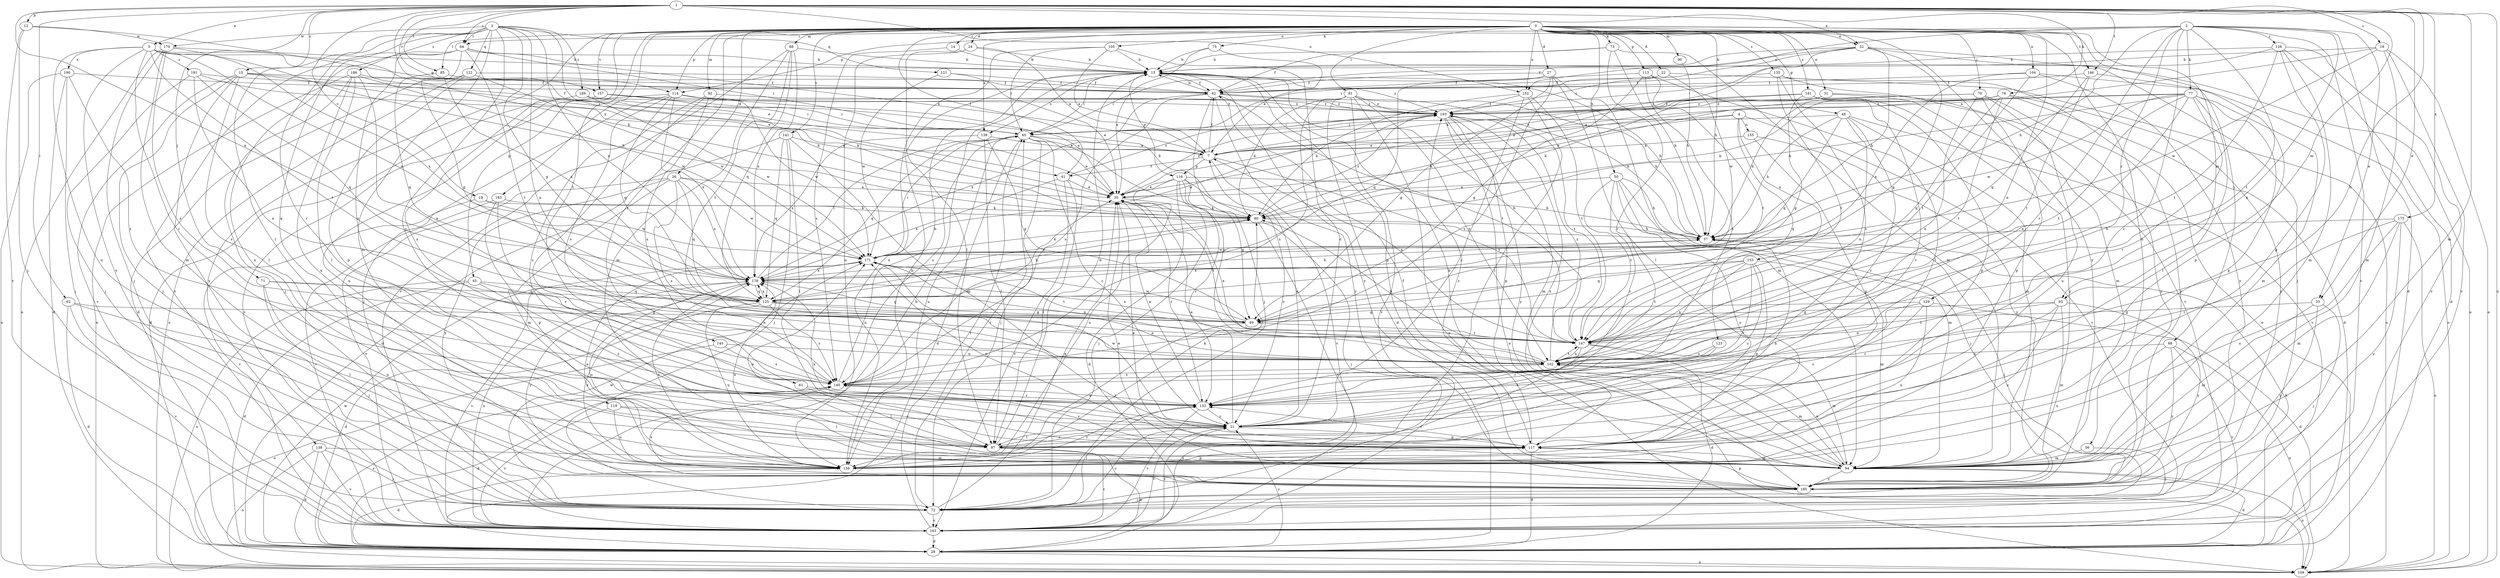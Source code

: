 strict digraph  {
0;
1;
2;
3;
4;
5;
7;
12;
13;
14;
15;
18;
19;
21;
22;
24;
26;
27;
28;
31;
32;
33;
35;
41;
42;
45;
48;
49;
50;
56;
57;
61;
62;
64;
65;
68;
70;
71;
72;
73;
75;
76;
77;
80;
81;
85;
87;
88;
90;
92;
93;
94;
102;
104;
105;
109;
113;
114;
116;
117;
119;
121;
122;
123;
125;
126;
129;
133;
135;
138;
139;
140;
141;
145;
146;
147;
152;
153;
155;
156;
157;
163;
170;
171;
175;
178;
181;
183;
185;
186;
189;
190;
191;
193;
0 -> 14  [label=c];
0 -> 22  [label=d];
0 -> 24  [label=d];
0 -> 26  [label=d];
0 -> 27  [label=d];
0 -> 31  [label=e];
0 -> 32  [label=e];
0 -> 41  [label=f];
0 -> 45  [label=g];
0 -> 48  [label=g];
0 -> 50  [label=h];
0 -> 56  [label=h];
0 -> 57  [label=h];
0 -> 61  [label=i];
0 -> 68  [label=j];
0 -> 70  [label=j];
0 -> 73  [label=k];
0 -> 75  [label=k];
0 -> 81  [label=l];
0 -> 85  [label=l];
0 -> 88  [label=m];
0 -> 90  [label=m];
0 -> 92  [label=m];
0 -> 93  [label=m];
0 -> 102  [label=n];
0 -> 104  [label=o];
0 -> 105  [label=o];
0 -> 113  [label=p];
0 -> 114  [label=p];
0 -> 135  [label=s];
0 -> 138  [label=s];
0 -> 139  [label=s];
0 -> 141  [label=t];
0 -> 145  [label=t];
0 -> 146  [label=t];
0 -> 152  [label=u];
0 -> 157  [label=v];
0 -> 181  [label=y];
0 -> 183  [label=y];
0 -> 185  [label=y];
1 -> 5  [label=a];
1 -> 12  [label=b];
1 -> 15  [label=c];
1 -> 18  [label=c];
1 -> 19  [label=c];
1 -> 32  [label=e];
1 -> 33  [label=e];
1 -> 41  [label=f];
1 -> 62  [label=i];
1 -> 64  [label=i];
1 -> 71  [label=j];
1 -> 76  [label=k];
1 -> 85  [label=l];
1 -> 93  [label=m];
1 -> 94  [label=m];
1 -> 102  [label=n];
1 -> 109  [label=o];
1 -> 146  [label=t];
1 -> 152  [label=u];
1 -> 157  [label=v];
1 -> 175  [label=x];
1 -> 178  [label=x];
2 -> 21  [label=c];
2 -> 28  [label=d];
2 -> 33  [label=e];
2 -> 57  [label=h];
2 -> 64  [label=i];
2 -> 77  [label=k];
2 -> 102  [label=n];
2 -> 114  [label=p];
2 -> 126  [label=r];
2 -> 129  [label=r];
2 -> 133  [label=r];
2 -> 147  [label=t];
2 -> 152  [label=u];
2 -> 163  [label=v];
3 -> 21  [label=c];
3 -> 35  [label=e];
3 -> 49  [label=g];
3 -> 64  [label=i];
3 -> 87  [label=l];
3 -> 94  [label=m];
3 -> 102  [label=n];
3 -> 119  [label=q];
3 -> 121  [label=q];
3 -> 122  [label=q];
3 -> 133  [label=r];
3 -> 170  [label=w];
3 -> 178  [label=x];
3 -> 186  [label=z];
3 -> 189  [label=z];
4 -> 7  [label=a];
4 -> 80  [label=k];
4 -> 123  [label=q];
4 -> 153  [label=u];
4 -> 155  [label=u];
4 -> 163  [label=v];
5 -> 35  [label=e];
5 -> 57  [label=h];
5 -> 114  [label=p];
5 -> 133  [label=r];
5 -> 147  [label=t];
5 -> 156  [label=u];
5 -> 178  [label=x];
5 -> 185  [label=y];
5 -> 190  [label=z];
5 -> 191  [label=z];
7 -> 41  [label=f];
7 -> 42  [label=f];
7 -> 116  [label=p];
7 -> 147  [label=t];
7 -> 163  [label=v];
12 -> 72  [label=j];
12 -> 80  [label=k];
12 -> 163  [label=v];
12 -> 170  [label=w];
13 -> 42  [label=f];
13 -> 65  [label=i];
13 -> 116  [label=p];
13 -> 117  [label=p];
13 -> 139  [label=s];
13 -> 185  [label=y];
13 -> 193  [label=z];
14 -> 13  [label=b];
14 -> 140  [label=s];
15 -> 42  [label=f];
15 -> 65  [label=i];
15 -> 72  [label=j];
15 -> 80  [label=k];
15 -> 87  [label=l];
15 -> 163  [label=v];
15 -> 185  [label=y];
18 -> 7  [label=a];
18 -> 13  [label=b];
18 -> 94  [label=m];
18 -> 109  [label=o];
18 -> 163  [label=v];
18 -> 171  [label=w];
19 -> 80  [label=k];
19 -> 163  [label=v];
19 -> 171  [label=w];
21 -> 7  [label=a];
21 -> 35  [label=e];
21 -> 87  [label=l];
21 -> 117  [label=p];
21 -> 163  [label=v];
21 -> 171  [label=w];
22 -> 42  [label=f];
22 -> 109  [label=o];
22 -> 171  [label=w];
22 -> 193  [label=z];
24 -> 7  [label=a];
24 -> 13  [label=b];
24 -> 87  [label=l];
24 -> 156  [label=u];
26 -> 35  [label=e];
26 -> 94  [label=m];
26 -> 125  [label=q];
26 -> 140  [label=s];
26 -> 163  [label=v];
26 -> 171  [label=w];
26 -> 178  [label=x];
26 -> 185  [label=y];
27 -> 42  [label=f];
27 -> 49  [label=g];
27 -> 65  [label=i];
27 -> 87  [label=l];
27 -> 94  [label=m];
27 -> 125  [label=q];
27 -> 140  [label=s];
28 -> 21  [label=c];
28 -> 57  [label=h];
28 -> 109  [label=o];
28 -> 140  [label=s];
28 -> 171  [label=w];
31 -> 35  [label=e];
31 -> 80  [label=k];
31 -> 94  [label=m];
31 -> 185  [label=y];
31 -> 193  [label=z];
32 -> 13  [label=b];
32 -> 35  [label=e];
32 -> 42  [label=f];
32 -> 49  [label=g];
32 -> 57  [label=h];
32 -> 65  [label=i];
32 -> 72  [label=j];
32 -> 109  [label=o];
33 -> 49  [label=g];
33 -> 72  [label=j];
33 -> 94  [label=m];
33 -> 185  [label=y];
35 -> 80  [label=k];
35 -> 133  [label=r];
35 -> 147  [label=t];
35 -> 193  [label=z];
41 -> 35  [label=e];
41 -> 87  [label=l];
41 -> 163  [label=v];
41 -> 178  [label=x];
41 -> 193  [label=z];
42 -> 13  [label=b];
42 -> 57  [label=h];
42 -> 72  [label=j];
42 -> 140  [label=s];
42 -> 147  [label=t];
42 -> 178  [label=x];
42 -> 185  [label=y];
42 -> 193  [label=z];
45 -> 21  [label=c];
45 -> 28  [label=d];
45 -> 102  [label=n];
45 -> 109  [label=o];
45 -> 125  [label=q];
48 -> 21  [label=c];
48 -> 57  [label=h];
48 -> 65  [label=i];
48 -> 94  [label=m];
48 -> 102  [label=n];
48 -> 125  [label=q];
48 -> 163  [label=v];
49 -> 147  [label=t];
49 -> 156  [label=u];
49 -> 171  [label=w];
49 -> 178  [label=x];
50 -> 35  [label=e];
50 -> 57  [label=h];
50 -> 72  [label=j];
50 -> 94  [label=m];
50 -> 133  [label=r];
50 -> 147  [label=t];
50 -> 156  [label=u];
56 -> 72  [label=j];
56 -> 94  [label=m];
57 -> 13  [label=b];
57 -> 72  [label=j];
57 -> 171  [label=w];
61 -> 87  [label=l];
61 -> 133  [label=r];
62 -> 28  [label=d];
62 -> 49  [label=g];
62 -> 87  [label=l];
62 -> 163  [label=v];
64 -> 7  [label=a];
64 -> 13  [label=b];
64 -> 49  [label=g];
64 -> 65  [label=i];
64 -> 140  [label=s];
64 -> 147  [label=t];
64 -> 156  [label=u];
64 -> 163  [label=v];
65 -> 7  [label=a];
65 -> 21  [label=c];
65 -> 28  [label=d];
65 -> 35  [label=e];
65 -> 72  [label=j];
65 -> 102  [label=n];
65 -> 125  [label=q];
65 -> 140  [label=s];
65 -> 156  [label=u];
68 -> 102  [label=n];
68 -> 109  [label=o];
68 -> 156  [label=u];
68 -> 163  [label=v];
68 -> 185  [label=y];
70 -> 57  [label=h];
70 -> 102  [label=n];
70 -> 117  [label=p];
70 -> 156  [label=u];
70 -> 185  [label=y];
70 -> 193  [label=z];
71 -> 72  [label=j];
71 -> 102  [label=n];
71 -> 125  [label=q];
71 -> 156  [label=u];
72 -> 21  [label=c];
72 -> 35  [label=e];
72 -> 65  [label=i];
72 -> 163  [label=v];
72 -> 171  [label=w];
73 -> 13  [label=b];
73 -> 42  [label=f];
73 -> 57  [label=h];
73 -> 94  [label=m];
73 -> 133  [label=r];
75 -> 7  [label=a];
75 -> 13  [label=b];
75 -> 35  [label=e];
76 -> 28  [label=d];
76 -> 35  [label=e];
76 -> 49  [label=g];
76 -> 80  [label=k];
76 -> 147  [label=t];
76 -> 185  [label=y];
76 -> 193  [label=z];
77 -> 7  [label=a];
77 -> 80  [label=k];
77 -> 87  [label=l];
77 -> 94  [label=m];
77 -> 102  [label=n];
77 -> 117  [label=p];
77 -> 133  [label=r];
77 -> 147  [label=t];
77 -> 171  [label=w];
77 -> 193  [label=z];
80 -> 57  [label=h];
80 -> 72  [label=j];
80 -> 163  [label=v];
80 -> 178  [label=x];
80 -> 193  [label=z];
81 -> 28  [label=d];
81 -> 57  [label=h];
81 -> 80  [label=k];
81 -> 102  [label=n];
81 -> 109  [label=o];
81 -> 140  [label=s];
81 -> 163  [label=v];
81 -> 193  [label=z];
85 -> 42  [label=f];
85 -> 125  [label=q];
85 -> 178  [label=x];
87 -> 13  [label=b];
87 -> 21  [label=c];
87 -> 28  [label=d];
87 -> 57  [label=h];
87 -> 163  [label=v];
88 -> 13  [label=b];
88 -> 94  [label=m];
88 -> 125  [label=q];
88 -> 147  [label=t];
88 -> 163  [label=v];
88 -> 178  [label=x];
90 -> 57  [label=h];
92 -> 21  [label=c];
92 -> 133  [label=r];
92 -> 140  [label=s];
92 -> 193  [label=z];
93 -> 49  [label=g];
93 -> 94  [label=m];
93 -> 133  [label=r];
93 -> 147  [label=t];
93 -> 156  [label=u];
93 -> 185  [label=y];
94 -> 13  [label=b];
94 -> 28  [label=d];
94 -> 35  [label=e];
94 -> 42  [label=f];
94 -> 102  [label=n];
94 -> 109  [label=o];
94 -> 171  [label=w];
94 -> 178  [label=x];
94 -> 185  [label=y];
94 -> 193  [label=z];
102 -> 35  [label=e];
102 -> 80  [label=k];
102 -> 94  [label=m];
102 -> 140  [label=s];
102 -> 147  [label=t];
102 -> 193  [label=z];
104 -> 42  [label=f];
104 -> 109  [label=o];
104 -> 147  [label=t];
104 -> 178  [label=x];
104 -> 185  [label=y];
105 -> 7  [label=a];
105 -> 13  [label=b];
105 -> 21  [label=c];
105 -> 65  [label=i];
105 -> 156  [label=u];
113 -> 42  [label=f];
113 -> 49  [label=g];
113 -> 87  [label=l];
113 -> 140  [label=s];
113 -> 147  [label=t];
114 -> 35  [label=e];
114 -> 72  [label=j];
114 -> 125  [label=q];
114 -> 140  [label=s];
114 -> 163  [label=v];
114 -> 171  [label=w];
114 -> 178  [label=x];
114 -> 193  [label=z];
116 -> 21  [label=c];
116 -> 28  [label=d];
116 -> 35  [label=e];
116 -> 49  [label=g];
116 -> 57  [label=h];
116 -> 72  [label=j];
116 -> 133  [label=r];
116 -> 156  [label=u];
117 -> 28  [label=d];
117 -> 94  [label=m];
117 -> 133  [label=r];
117 -> 140  [label=s];
117 -> 156  [label=u];
117 -> 171  [label=w];
117 -> 178  [label=x];
117 -> 193  [label=z];
119 -> 21  [label=c];
119 -> 87  [label=l];
119 -> 156  [label=u];
119 -> 163  [label=v];
121 -> 35  [label=e];
121 -> 42  [label=f];
121 -> 171  [label=w];
122 -> 28  [label=d];
122 -> 42  [label=f];
122 -> 109  [label=o];
122 -> 117  [label=p];
122 -> 171  [label=w];
123 -> 21  [label=c];
123 -> 102  [label=n];
123 -> 133  [label=r];
125 -> 28  [label=d];
125 -> 49  [label=g];
125 -> 80  [label=k];
125 -> 102  [label=n];
125 -> 140  [label=s];
125 -> 156  [label=u];
125 -> 178  [label=x];
126 -> 13  [label=b];
126 -> 28  [label=d];
126 -> 65  [label=i];
126 -> 94  [label=m];
126 -> 117  [label=p];
126 -> 147  [label=t];
126 -> 163  [label=v];
129 -> 21  [label=c];
129 -> 28  [label=d];
129 -> 49  [label=g];
129 -> 102  [label=n];
129 -> 156  [label=u];
133 -> 21  [label=c];
133 -> 35  [label=e];
133 -> 72  [label=j];
133 -> 163  [label=v];
135 -> 42  [label=f];
135 -> 109  [label=o];
135 -> 140  [label=s];
135 -> 147  [label=t];
135 -> 163  [label=v];
138 -> 28  [label=d];
138 -> 72  [label=j];
138 -> 94  [label=m];
138 -> 109  [label=o];
138 -> 163  [label=v];
139 -> 7  [label=a];
139 -> 49  [label=g];
139 -> 87  [label=l];
139 -> 178  [label=x];
140 -> 13  [label=b];
140 -> 28  [label=d];
140 -> 35  [label=e];
140 -> 133  [label=r];
141 -> 7  [label=a];
141 -> 28  [label=d];
141 -> 72  [label=j];
141 -> 87  [label=l];
141 -> 117  [label=p];
141 -> 125  [label=q];
145 -> 102  [label=n];
145 -> 109  [label=o];
145 -> 140  [label=s];
146 -> 42  [label=f];
146 -> 117  [label=p];
146 -> 125  [label=q];
146 -> 147  [label=t];
147 -> 7  [label=a];
147 -> 13  [label=b];
147 -> 28  [label=d];
147 -> 87  [label=l];
147 -> 94  [label=m];
147 -> 102  [label=n];
152 -> 21  [label=c];
152 -> 80  [label=k];
152 -> 87  [label=l];
152 -> 147  [label=t];
152 -> 193  [label=z];
153 -> 21  [label=c];
153 -> 94  [label=m];
153 -> 102  [label=n];
153 -> 117  [label=p];
153 -> 125  [label=q];
153 -> 133  [label=r];
153 -> 147  [label=t];
153 -> 178  [label=x];
155 -> 7  [label=a];
155 -> 117  [label=p];
155 -> 185  [label=y];
156 -> 13  [label=b];
156 -> 28  [label=d];
156 -> 80  [label=k];
156 -> 117  [label=p];
156 -> 133  [label=r];
156 -> 178  [label=x];
157 -> 28  [label=d];
157 -> 65  [label=i];
157 -> 80  [label=k];
157 -> 156  [label=u];
157 -> 193  [label=z];
163 -> 13  [label=b];
163 -> 21  [label=c];
163 -> 28  [label=d];
163 -> 65  [label=i];
163 -> 178  [label=x];
170 -> 13  [label=b];
170 -> 72  [label=j];
170 -> 94  [label=m];
170 -> 109  [label=o];
170 -> 140  [label=s];
170 -> 178  [label=x];
171 -> 65  [label=i];
171 -> 80  [label=k];
171 -> 102  [label=n];
171 -> 147  [label=t];
171 -> 156  [label=u];
171 -> 178  [label=x];
175 -> 57  [label=h];
175 -> 94  [label=m];
175 -> 109  [label=o];
175 -> 133  [label=r];
175 -> 156  [label=u];
175 -> 185  [label=y];
178 -> 49  [label=g];
178 -> 57  [label=h];
178 -> 65  [label=i];
178 -> 125  [label=q];
178 -> 156  [label=u];
178 -> 163  [label=v];
178 -> 185  [label=y];
181 -> 7  [label=a];
181 -> 21  [label=c];
181 -> 49  [label=g];
181 -> 117  [label=p];
181 -> 185  [label=y];
181 -> 193  [label=z];
183 -> 80  [label=k];
183 -> 117  [label=p];
183 -> 133  [label=r];
183 -> 163  [label=v];
185 -> 35  [label=e];
185 -> 72  [label=j];
185 -> 117  [label=p];
185 -> 140  [label=s];
185 -> 178  [label=x];
186 -> 42  [label=f];
186 -> 72  [label=j];
186 -> 87  [label=l];
186 -> 102  [label=n];
186 -> 109  [label=o];
186 -> 156  [label=u];
186 -> 171  [label=w];
189 -> 65  [label=i];
189 -> 140  [label=s];
189 -> 171  [label=w];
189 -> 193  [label=z];
190 -> 28  [label=d];
190 -> 42  [label=f];
190 -> 72  [label=j];
190 -> 109  [label=o];
190 -> 140  [label=s];
191 -> 42  [label=f];
191 -> 72  [label=j];
191 -> 80  [label=k];
191 -> 102  [label=n];
191 -> 125  [label=q];
193 -> 65  [label=i];
193 -> 94  [label=m];
193 -> 109  [label=o];
193 -> 117  [label=p];
193 -> 147  [label=t];
193 -> 171  [label=w];
193 -> 185  [label=y];
}
